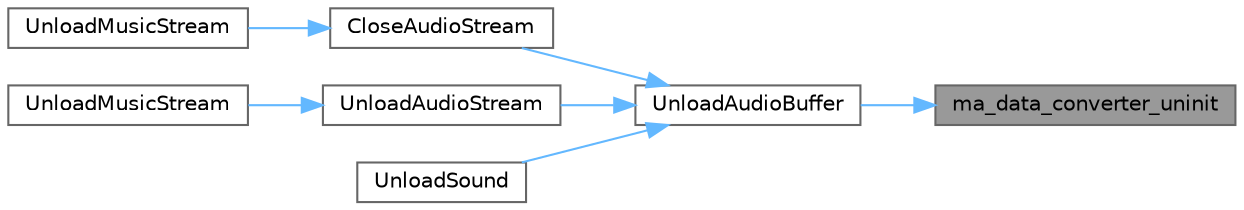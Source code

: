 digraph "ma_data_converter_uninit"
{
 // LATEX_PDF_SIZE
  bgcolor="transparent";
  edge [fontname=Helvetica,fontsize=10,labelfontname=Helvetica,labelfontsize=10];
  node [fontname=Helvetica,fontsize=10,shape=box,height=0.2,width=0.4];
  rankdir="RL";
  Node1 [id="Node000001",label="ma_data_converter_uninit",height=0.2,width=0.4,color="gray40", fillcolor="grey60", style="filled", fontcolor="black",tooltip=" "];
  Node1 -> Node2 [id="edge7_Node000001_Node000002",dir="back",color="steelblue1",style="solid",tooltip=" "];
  Node2 [id="Node000002",label="UnloadAudioBuffer",height=0.2,width=0.4,color="grey40", fillcolor="white", style="filled",URL="$_classes_2lib_2raudio_8c.html#a3aa6745f2d00d2617fac0cc9e51d7b93",tooltip=" "];
  Node2 -> Node3 [id="edge8_Node000002_Node000003",dir="back",color="steelblue1",style="solid",tooltip=" "];
  Node3 [id="Node000003",label="CloseAudioStream",height=0.2,width=0.4,color="grey40", fillcolor="white", style="filled",URL="$_classes_2lib_2raylib_2src_2raudio_8c.html#a89baff33b1a60a94ea2884d8cc4c948e",tooltip=" "];
  Node3 -> Node4 [id="edge9_Node000003_Node000004",dir="back",color="steelblue1",style="solid",tooltip=" "];
  Node4 [id="Node000004",label="UnloadMusicStream",height=0.2,width=0.4,color="grey40", fillcolor="white", style="filled",URL="$_classes_2lib_2raylib_2src_2raudio_8c.html#a8896e43335f56da2b8b950301d2d7508",tooltip=" "];
  Node2 -> Node5 [id="edge10_Node000002_Node000005",dir="back",color="steelblue1",style="solid",tooltip=" "];
  Node5 [id="Node000005",label="UnloadAudioStream",height=0.2,width=0.4,color="grey40", fillcolor="white", style="filled",URL="$_classes_2lib_2raudio_8c.html#a6fdf62b25c82fd270bb2607678e2ba2f",tooltip=" "];
  Node5 -> Node6 [id="edge11_Node000005_Node000006",dir="back",color="steelblue1",style="solid",tooltip=" "];
  Node6 [id="Node000006",label="UnloadMusicStream",height=0.2,width=0.4,color="grey40", fillcolor="white", style="filled",URL="$_classes_2lib_2raudio_8c.html#a8896e43335f56da2b8b950301d2d7508",tooltip=" "];
  Node2 -> Node7 [id="edge12_Node000002_Node000007",dir="back",color="steelblue1",style="solid",tooltip=" "];
  Node7 [id="Node000007",label="UnloadSound",height=0.2,width=0.4,color="grey40", fillcolor="white", style="filled",URL="$_classes_2lib_2raudio_8c.html#a6db353bc527f4d071317903c679b8270",tooltip=" "];
}
